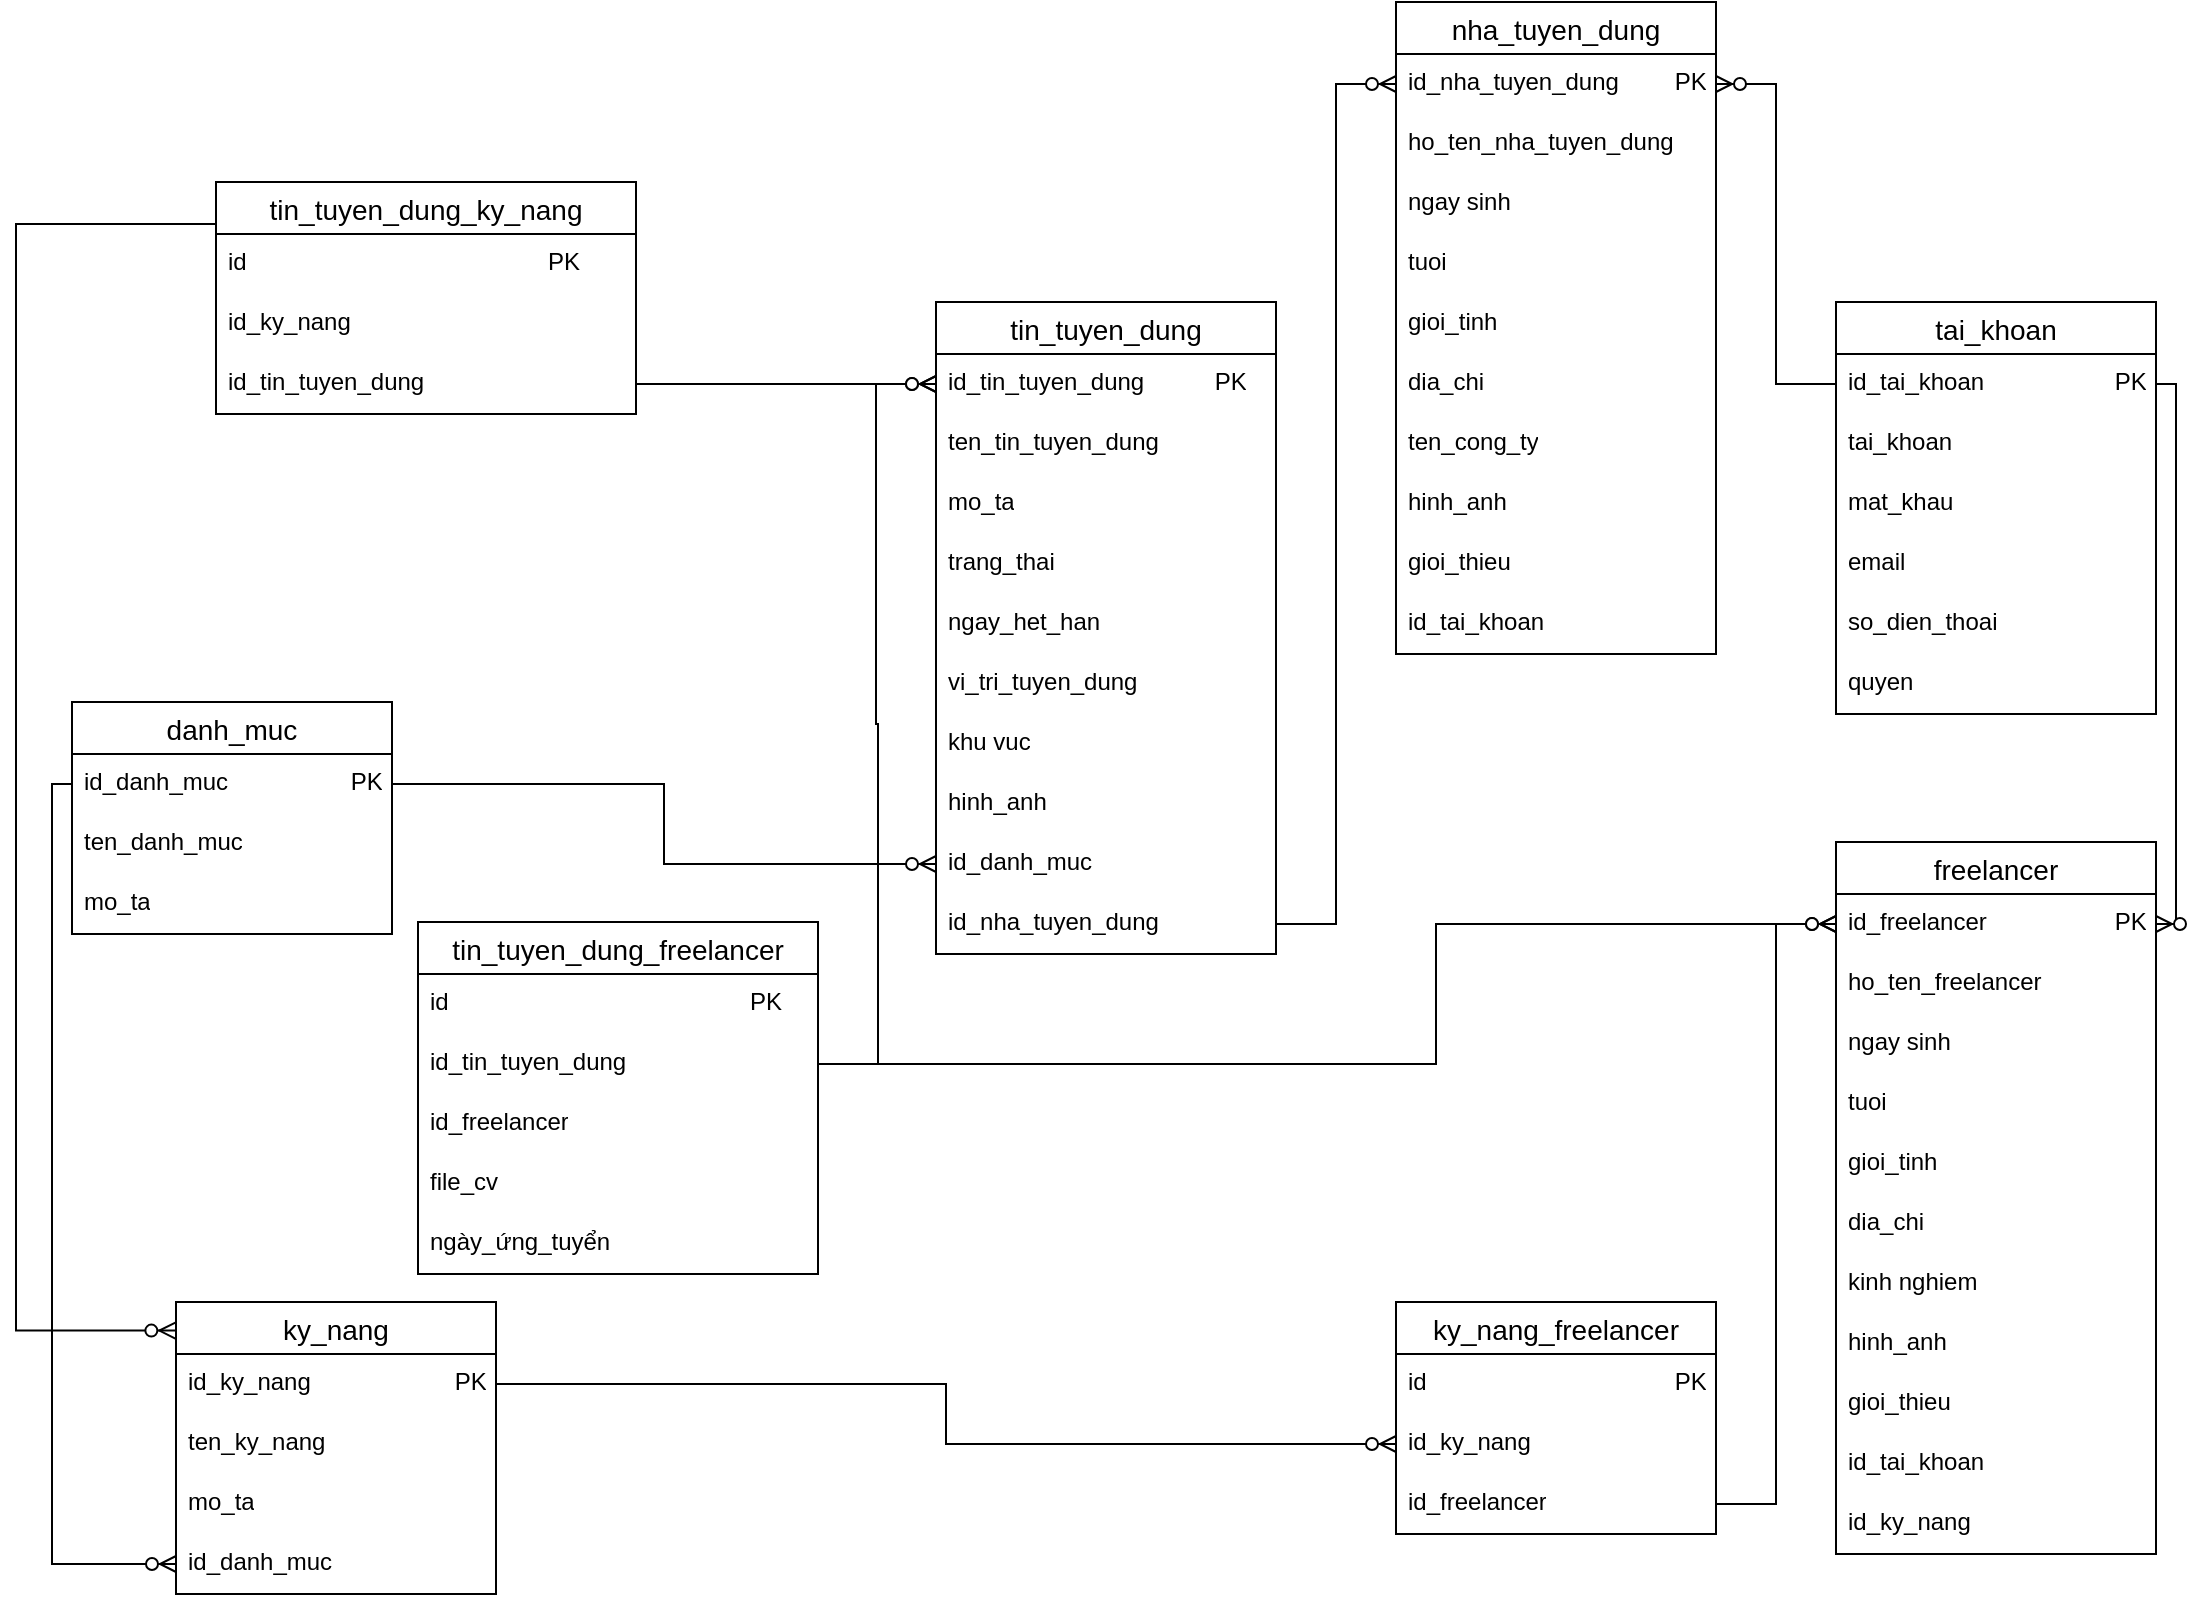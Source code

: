 <mxfile version="26.0.4">
  <diagram name="Page-1" id="NDBPsW5pByL4LzsLE-74">
    <mxGraphModel dx="2987" dy="2042" grid="1" gridSize="10" guides="1" tooltips="1" connect="1" arrows="1" fold="1" page="1" pageScale="1" pageWidth="850" pageHeight="1100" math="0" shadow="0">
      <root>
        <mxCell id="0" />
        <mxCell id="1" parent="0" />
        <mxCell id="qe5GXPk7MnYBRd6vi9lB-18" value="tai_khoan" style="swimlane;fontStyle=0;childLayout=stackLayout;horizontal=1;startSize=26;horizontalStack=0;resizeParent=1;resizeParentMax=0;resizeLast=0;collapsible=1;marginBottom=0;align=center;fontSize=14;" vertex="1" parent="1">
          <mxGeometry x="190" y="-250" width="160" height="206" as="geometry" />
        </mxCell>
        <mxCell id="qe5GXPk7MnYBRd6vi9lB-19" value="id_tai_khoan&lt;span style=&quot;white-space: pre;&quot;&gt;&#x9;&lt;/span&gt;&lt;span style=&quot;white-space: pre;&quot;&gt;&#x9;&lt;/span&gt;&lt;span style=&quot;white-space: pre;&quot;&gt;&#x9;&lt;/span&gt;PK" style="text;strokeColor=none;fillColor=none;spacingLeft=4;spacingRight=4;overflow=hidden;rotatable=0;points=[[0,0.5],[1,0.5]];portConstraint=eastwest;fontSize=12;whiteSpace=wrap;html=1;" vertex="1" parent="qe5GXPk7MnYBRd6vi9lB-18">
          <mxGeometry y="26" width="160" height="30" as="geometry" />
        </mxCell>
        <mxCell id="qe5GXPk7MnYBRd6vi9lB-20" value="tai_khoan" style="text;strokeColor=none;fillColor=none;spacingLeft=4;spacingRight=4;overflow=hidden;rotatable=0;points=[[0,0.5],[1,0.5]];portConstraint=eastwest;fontSize=12;whiteSpace=wrap;html=1;" vertex="1" parent="qe5GXPk7MnYBRd6vi9lB-18">
          <mxGeometry y="56" width="160" height="30" as="geometry" />
        </mxCell>
        <mxCell id="qe5GXPk7MnYBRd6vi9lB-21" value="mat_khau" style="text;strokeColor=none;fillColor=none;spacingLeft=4;spacingRight=4;overflow=hidden;rotatable=0;points=[[0,0.5],[1,0.5]];portConstraint=eastwest;fontSize=12;whiteSpace=wrap;html=1;" vertex="1" parent="qe5GXPk7MnYBRd6vi9lB-18">
          <mxGeometry y="86" width="160" height="30" as="geometry" />
        </mxCell>
        <mxCell id="qe5GXPk7MnYBRd6vi9lB-22" value="email" style="text;strokeColor=none;fillColor=none;spacingLeft=4;spacingRight=4;overflow=hidden;rotatable=0;points=[[0,0.5],[1,0.5]];portConstraint=eastwest;fontSize=12;whiteSpace=wrap;html=1;" vertex="1" parent="qe5GXPk7MnYBRd6vi9lB-18">
          <mxGeometry y="116" width="160" height="30" as="geometry" />
        </mxCell>
        <mxCell id="qe5GXPk7MnYBRd6vi9lB-23" value="so_dien_thoai" style="text;strokeColor=none;fillColor=none;spacingLeft=4;spacingRight=4;overflow=hidden;rotatable=0;points=[[0,0.5],[1,0.5]];portConstraint=eastwest;fontSize=12;whiteSpace=wrap;html=1;" vertex="1" parent="qe5GXPk7MnYBRd6vi9lB-18">
          <mxGeometry y="146" width="160" height="30" as="geometry" />
        </mxCell>
        <mxCell id="qe5GXPk7MnYBRd6vi9lB-38" value="quyen" style="text;strokeColor=none;fillColor=none;spacingLeft=4;spacingRight=4;overflow=hidden;rotatable=0;points=[[0,0.5],[1,0.5]];portConstraint=eastwest;fontSize=12;whiteSpace=wrap;html=1;" vertex="1" parent="qe5GXPk7MnYBRd6vi9lB-18">
          <mxGeometry y="176" width="160" height="30" as="geometry" />
        </mxCell>
        <mxCell id="qe5GXPk7MnYBRd6vi9lB-39" value="freelancer" style="swimlane;fontStyle=0;childLayout=stackLayout;horizontal=1;startSize=26;horizontalStack=0;resizeParent=1;resizeParentMax=0;resizeLast=0;collapsible=1;marginBottom=0;align=center;fontSize=14;" vertex="1" parent="1">
          <mxGeometry x="190" y="20" width="160" height="356" as="geometry" />
        </mxCell>
        <mxCell id="qe5GXPk7MnYBRd6vi9lB-40" value="id_freelancer&lt;span style=&quot;white-space: pre;&quot;&gt;&#x9;&lt;/span&gt;&lt;span style=&quot;white-space: pre;&quot;&gt;&#x9;&lt;/span&gt;&lt;span style=&quot;white-space: pre;&quot;&gt;&#x9;&lt;/span&gt;PK" style="text;strokeColor=none;fillColor=none;spacingLeft=4;spacingRight=4;overflow=hidden;rotatable=0;points=[[0,0.5],[1,0.5]];portConstraint=eastwest;fontSize=12;whiteSpace=wrap;html=1;" vertex="1" parent="qe5GXPk7MnYBRd6vi9lB-39">
          <mxGeometry y="26" width="160" height="30" as="geometry" />
        </mxCell>
        <mxCell id="qe5GXPk7MnYBRd6vi9lB-41" value="ho_ten_freelancer" style="text;strokeColor=none;fillColor=none;spacingLeft=4;spacingRight=4;overflow=hidden;rotatable=0;points=[[0,0.5],[1,0.5]];portConstraint=eastwest;fontSize=12;whiteSpace=wrap;html=1;" vertex="1" parent="qe5GXPk7MnYBRd6vi9lB-39">
          <mxGeometry y="56" width="160" height="30" as="geometry" />
        </mxCell>
        <mxCell id="qe5GXPk7MnYBRd6vi9lB-42" value="ngay sinh" style="text;strokeColor=none;fillColor=none;spacingLeft=4;spacingRight=4;overflow=hidden;rotatable=0;points=[[0,0.5],[1,0.5]];portConstraint=eastwest;fontSize=12;whiteSpace=wrap;html=1;" vertex="1" parent="qe5GXPk7MnYBRd6vi9lB-39">
          <mxGeometry y="86" width="160" height="30" as="geometry" />
        </mxCell>
        <mxCell id="qe5GXPk7MnYBRd6vi9lB-43" value="tuoi" style="text;strokeColor=none;fillColor=none;spacingLeft=4;spacingRight=4;overflow=hidden;rotatable=0;points=[[0,0.5],[1,0.5]];portConstraint=eastwest;fontSize=12;whiteSpace=wrap;html=1;" vertex="1" parent="qe5GXPk7MnYBRd6vi9lB-39">
          <mxGeometry y="116" width="160" height="30" as="geometry" />
        </mxCell>
        <mxCell id="qe5GXPk7MnYBRd6vi9lB-49" value="gioi_tinh" style="text;strokeColor=none;fillColor=none;spacingLeft=4;spacingRight=4;overflow=hidden;rotatable=0;points=[[0,0.5],[1,0.5]];portConstraint=eastwest;fontSize=12;whiteSpace=wrap;html=1;" vertex="1" parent="qe5GXPk7MnYBRd6vi9lB-39">
          <mxGeometry y="146" width="160" height="30" as="geometry" />
        </mxCell>
        <mxCell id="qe5GXPk7MnYBRd6vi9lB-44" value="dia_chi" style="text;strokeColor=none;fillColor=none;spacingLeft=4;spacingRight=4;overflow=hidden;rotatable=0;points=[[0,0.5],[1,0.5]];portConstraint=eastwest;fontSize=12;whiteSpace=wrap;html=1;" vertex="1" parent="qe5GXPk7MnYBRd6vi9lB-39">
          <mxGeometry y="176" width="160" height="30" as="geometry" />
        </mxCell>
        <mxCell id="qe5GXPk7MnYBRd6vi9lB-46" value="kinh nghiem" style="text;strokeColor=none;fillColor=none;spacingLeft=4;spacingRight=4;overflow=hidden;rotatable=0;points=[[0,0.5],[1,0.5]];portConstraint=eastwest;fontSize=12;whiteSpace=wrap;html=1;" vertex="1" parent="qe5GXPk7MnYBRd6vi9lB-39">
          <mxGeometry y="206" width="160" height="30" as="geometry" />
        </mxCell>
        <mxCell id="qe5GXPk7MnYBRd6vi9lB-45" value="hinh_anh" style="text;strokeColor=none;fillColor=none;spacingLeft=4;spacingRight=4;overflow=hidden;rotatable=0;points=[[0,0.5],[1,0.5]];portConstraint=eastwest;fontSize=12;whiteSpace=wrap;html=1;" vertex="1" parent="qe5GXPk7MnYBRd6vi9lB-39">
          <mxGeometry y="236" width="160" height="30" as="geometry" />
        </mxCell>
        <mxCell id="qe5GXPk7MnYBRd6vi9lB-47" value="gioi_thieu" style="text;strokeColor=none;fillColor=none;spacingLeft=4;spacingRight=4;overflow=hidden;rotatable=0;points=[[0,0.5],[1,0.5]];portConstraint=eastwest;fontSize=12;whiteSpace=wrap;html=1;" vertex="1" parent="qe5GXPk7MnYBRd6vi9lB-39">
          <mxGeometry y="266" width="160" height="30" as="geometry" />
        </mxCell>
        <mxCell id="qe5GXPk7MnYBRd6vi9lB-48" value="id_tai_khoan" style="text;strokeColor=none;fillColor=none;spacingLeft=4;spacingRight=4;overflow=hidden;rotatable=0;points=[[0,0.5],[1,0.5]];portConstraint=eastwest;fontSize=12;whiteSpace=wrap;html=1;" vertex="1" parent="qe5GXPk7MnYBRd6vi9lB-39">
          <mxGeometry y="296" width="160" height="30" as="geometry" />
        </mxCell>
        <mxCell id="qe5GXPk7MnYBRd6vi9lB-50" value="id_ky_nang" style="text;strokeColor=none;fillColor=none;spacingLeft=4;spacingRight=4;overflow=hidden;rotatable=0;points=[[0,0.5],[1,0.5]];portConstraint=eastwest;fontSize=12;whiteSpace=wrap;html=1;" vertex="1" parent="qe5GXPk7MnYBRd6vi9lB-39">
          <mxGeometry y="326" width="160" height="30" as="geometry" />
        </mxCell>
        <mxCell id="qe5GXPk7MnYBRd6vi9lB-51" value="nha_tuyen_dung" style="swimlane;fontStyle=0;childLayout=stackLayout;horizontal=1;startSize=26;horizontalStack=0;resizeParent=1;resizeParentMax=0;resizeLast=0;collapsible=1;marginBottom=0;align=center;fontSize=14;" vertex="1" parent="1">
          <mxGeometry x="-30" y="-400" width="160" height="326" as="geometry" />
        </mxCell>
        <mxCell id="qe5GXPk7MnYBRd6vi9lB-52" value="id_nha_tuyen_dung&lt;span style=&quot;white-space: pre;&quot;&gt;&#x9;&lt;/span&gt;PK" style="text;strokeColor=none;fillColor=none;spacingLeft=4;spacingRight=4;overflow=hidden;rotatable=0;points=[[0,0.5],[1,0.5]];portConstraint=eastwest;fontSize=12;whiteSpace=wrap;html=1;" vertex="1" parent="qe5GXPk7MnYBRd6vi9lB-51">
          <mxGeometry y="26" width="160" height="30" as="geometry" />
        </mxCell>
        <mxCell id="qe5GXPk7MnYBRd6vi9lB-53" value="ho_ten_nha_tuyen_dung" style="text;strokeColor=none;fillColor=none;spacingLeft=4;spacingRight=4;overflow=hidden;rotatable=0;points=[[0,0.5],[1,0.5]];portConstraint=eastwest;fontSize=12;whiteSpace=wrap;html=1;" vertex="1" parent="qe5GXPk7MnYBRd6vi9lB-51">
          <mxGeometry y="56" width="160" height="30" as="geometry" />
        </mxCell>
        <mxCell id="qe5GXPk7MnYBRd6vi9lB-54" value="ngay sinh" style="text;strokeColor=none;fillColor=none;spacingLeft=4;spacingRight=4;overflow=hidden;rotatable=0;points=[[0,0.5],[1,0.5]];portConstraint=eastwest;fontSize=12;whiteSpace=wrap;html=1;" vertex="1" parent="qe5GXPk7MnYBRd6vi9lB-51">
          <mxGeometry y="86" width="160" height="30" as="geometry" />
        </mxCell>
        <mxCell id="qe5GXPk7MnYBRd6vi9lB-55" value="tuoi" style="text;strokeColor=none;fillColor=none;spacingLeft=4;spacingRight=4;overflow=hidden;rotatable=0;points=[[0,0.5],[1,0.5]];portConstraint=eastwest;fontSize=12;whiteSpace=wrap;html=1;" vertex="1" parent="qe5GXPk7MnYBRd6vi9lB-51">
          <mxGeometry y="116" width="160" height="30" as="geometry" />
        </mxCell>
        <mxCell id="qe5GXPk7MnYBRd6vi9lB-56" value="gioi_tinh" style="text;strokeColor=none;fillColor=none;spacingLeft=4;spacingRight=4;overflow=hidden;rotatable=0;points=[[0,0.5],[1,0.5]];portConstraint=eastwest;fontSize=12;whiteSpace=wrap;html=1;" vertex="1" parent="qe5GXPk7MnYBRd6vi9lB-51">
          <mxGeometry y="146" width="160" height="30" as="geometry" />
        </mxCell>
        <mxCell id="qe5GXPk7MnYBRd6vi9lB-57" value="dia_chi" style="text;strokeColor=none;fillColor=none;spacingLeft=4;spacingRight=4;overflow=hidden;rotatable=0;points=[[0,0.5],[1,0.5]];portConstraint=eastwest;fontSize=12;whiteSpace=wrap;html=1;" vertex="1" parent="qe5GXPk7MnYBRd6vi9lB-51">
          <mxGeometry y="176" width="160" height="30" as="geometry" />
        </mxCell>
        <mxCell id="qe5GXPk7MnYBRd6vi9lB-58" value="ten_cong_ty" style="text;strokeColor=none;fillColor=none;spacingLeft=4;spacingRight=4;overflow=hidden;rotatable=0;points=[[0,0.5],[1,0.5]];portConstraint=eastwest;fontSize=12;whiteSpace=wrap;html=1;" vertex="1" parent="qe5GXPk7MnYBRd6vi9lB-51">
          <mxGeometry y="206" width="160" height="30" as="geometry" />
        </mxCell>
        <mxCell id="qe5GXPk7MnYBRd6vi9lB-59" value="hinh_anh" style="text;strokeColor=none;fillColor=none;spacingLeft=4;spacingRight=4;overflow=hidden;rotatable=0;points=[[0,0.5],[1,0.5]];portConstraint=eastwest;fontSize=12;whiteSpace=wrap;html=1;" vertex="1" parent="qe5GXPk7MnYBRd6vi9lB-51">
          <mxGeometry y="236" width="160" height="30" as="geometry" />
        </mxCell>
        <mxCell id="qe5GXPk7MnYBRd6vi9lB-60" value="gioi_thieu" style="text;strokeColor=none;fillColor=none;spacingLeft=4;spacingRight=4;overflow=hidden;rotatable=0;points=[[0,0.5],[1,0.5]];portConstraint=eastwest;fontSize=12;whiteSpace=wrap;html=1;" vertex="1" parent="qe5GXPk7MnYBRd6vi9lB-51">
          <mxGeometry y="266" width="160" height="30" as="geometry" />
        </mxCell>
        <mxCell id="qe5GXPk7MnYBRd6vi9lB-61" value="id_tai_khoan" style="text;strokeColor=none;fillColor=none;spacingLeft=4;spacingRight=4;overflow=hidden;rotatable=0;points=[[0,0.5],[1,0.5]];portConstraint=eastwest;fontSize=12;whiteSpace=wrap;html=1;" vertex="1" parent="qe5GXPk7MnYBRd6vi9lB-51">
          <mxGeometry y="296" width="160" height="30" as="geometry" />
        </mxCell>
        <mxCell id="qe5GXPk7MnYBRd6vi9lB-63" value="danh_muc" style="swimlane;fontStyle=0;childLayout=stackLayout;horizontal=1;startSize=26;horizontalStack=0;resizeParent=1;resizeParentMax=0;resizeLast=0;collapsible=1;marginBottom=0;align=center;fontSize=14;" vertex="1" parent="1">
          <mxGeometry x="-692" y="-50" width="160" height="116" as="geometry" />
        </mxCell>
        <mxCell id="qe5GXPk7MnYBRd6vi9lB-64" value="id_danh_muc&lt;span style=&quot;white-space: pre;&quot;&gt;&#x9;&lt;/span&gt;&lt;span style=&quot;white-space: pre;&quot;&gt;&#x9;&lt;/span&gt;&lt;span style=&quot;white-space: pre;&quot;&gt;&#x9;&lt;/span&gt;PK" style="text;strokeColor=none;fillColor=none;spacingLeft=4;spacingRight=4;overflow=hidden;rotatable=0;points=[[0,0.5],[1,0.5]];portConstraint=eastwest;fontSize=12;whiteSpace=wrap;html=1;" vertex="1" parent="qe5GXPk7MnYBRd6vi9lB-63">
          <mxGeometry y="26" width="160" height="30" as="geometry" />
        </mxCell>
        <mxCell id="qe5GXPk7MnYBRd6vi9lB-65" value="ten_danh_muc" style="text;strokeColor=none;fillColor=none;spacingLeft=4;spacingRight=4;overflow=hidden;rotatable=0;points=[[0,0.5],[1,0.5]];portConstraint=eastwest;fontSize=12;whiteSpace=wrap;html=1;" vertex="1" parent="qe5GXPk7MnYBRd6vi9lB-63">
          <mxGeometry y="56" width="160" height="30" as="geometry" />
        </mxCell>
        <mxCell id="qe5GXPk7MnYBRd6vi9lB-66" value="mo_ta" style="text;strokeColor=none;fillColor=none;spacingLeft=4;spacingRight=4;overflow=hidden;rotatable=0;points=[[0,0.5],[1,0.5]];portConstraint=eastwest;fontSize=12;whiteSpace=wrap;html=1;" vertex="1" parent="qe5GXPk7MnYBRd6vi9lB-63">
          <mxGeometry y="86" width="160" height="30" as="geometry" />
        </mxCell>
        <mxCell id="qe5GXPk7MnYBRd6vi9lB-70" value="ky_nang" style="swimlane;fontStyle=0;childLayout=stackLayout;horizontal=1;startSize=26;horizontalStack=0;resizeParent=1;resizeParentMax=0;resizeLast=0;collapsible=1;marginBottom=0;align=center;fontSize=14;" vertex="1" parent="1">
          <mxGeometry x="-640" y="250" width="160" height="146" as="geometry" />
        </mxCell>
        <mxCell id="qe5GXPk7MnYBRd6vi9lB-71" value="id_ky_nang&lt;span style=&quot;white-space: pre;&quot;&gt;&#x9;&lt;/span&gt;&lt;span style=&quot;white-space: pre;&quot;&gt;&#x9;&lt;/span&gt;&lt;span style=&quot;white-space: pre;&quot;&gt;&#x9;&lt;/span&gt;PK" style="text;strokeColor=none;fillColor=none;spacingLeft=4;spacingRight=4;overflow=hidden;rotatable=0;points=[[0,0.5],[1,0.5]];portConstraint=eastwest;fontSize=12;whiteSpace=wrap;html=1;" vertex="1" parent="qe5GXPk7MnYBRd6vi9lB-70">
          <mxGeometry y="26" width="160" height="30" as="geometry" />
        </mxCell>
        <mxCell id="qe5GXPk7MnYBRd6vi9lB-72" value="ten_ky_nang" style="text;strokeColor=none;fillColor=none;spacingLeft=4;spacingRight=4;overflow=hidden;rotatable=0;points=[[0,0.5],[1,0.5]];portConstraint=eastwest;fontSize=12;whiteSpace=wrap;html=1;" vertex="1" parent="qe5GXPk7MnYBRd6vi9lB-70">
          <mxGeometry y="56" width="160" height="30" as="geometry" />
        </mxCell>
        <mxCell id="qe5GXPk7MnYBRd6vi9lB-73" value="mo_ta" style="text;strokeColor=none;fillColor=none;spacingLeft=4;spacingRight=4;overflow=hidden;rotatable=0;points=[[0,0.5],[1,0.5]];portConstraint=eastwest;fontSize=12;whiteSpace=wrap;html=1;" vertex="1" parent="qe5GXPk7MnYBRd6vi9lB-70">
          <mxGeometry y="86" width="160" height="30" as="geometry" />
        </mxCell>
        <mxCell id="qe5GXPk7MnYBRd6vi9lB-74" value="id_danh_muc" style="text;strokeColor=none;fillColor=none;spacingLeft=4;spacingRight=4;overflow=hidden;rotatable=0;points=[[0,0.5],[1,0.5]];portConstraint=eastwest;fontSize=12;whiteSpace=wrap;html=1;" vertex="1" parent="qe5GXPk7MnYBRd6vi9lB-70">
          <mxGeometry y="116" width="160" height="30" as="geometry" />
        </mxCell>
        <mxCell id="qe5GXPk7MnYBRd6vi9lB-75" value="tin_tuyen_dung_ky_nang" style="swimlane;fontStyle=0;childLayout=stackLayout;horizontal=1;startSize=26;horizontalStack=0;resizeParent=1;resizeParentMax=0;resizeLast=0;collapsible=1;marginBottom=0;align=center;fontSize=14;" vertex="1" parent="1">
          <mxGeometry x="-620" y="-310" width="210" height="116" as="geometry" />
        </mxCell>
        <mxCell id="qe5GXPk7MnYBRd6vi9lB-80" value="id&lt;span style=&quot;white-space: pre;&quot;&gt;&#x9;&lt;span style=&quot;white-space: pre;&quot;&gt;&#x9;&lt;/span&gt;&lt;/span&gt;&lt;span style=&quot;white-space: pre;&quot;&gt;&#x9;&lt;/span&gt;&lt;span style=&quot;white-space: pre;&quot;&gt;&#x9;&lt;/span&gt;&lt;span style=&quot;white-space: pre;&quot;&gt;&#x9;&lt;span style=&quot;white-space: pre;&quot;&gt;&#x9;&lt;/span&gt;&lt;/span&gt;PK" style="text;strokeColor=none;fillColor=none;spacingLeft=4;spacingRight=4;overflow=hidden;rotatable=0;points=[[0,0.5],[1,0.5]];portConstraint=eastwest;fontSize=12;whiteSpace=wrap;html=1;" vertex="1" parent="qe5GXPk7MnYBRd6vi9lB-75">
          <mxGeometry y="26" width="210" height="30" as="geometry" />
        </mxCell>
        <mxCell id="qe5GXPk7MnYBRd6vi9lB-76" value="id_ky_nang&lt;span style=&quot;white-space: pre;&quot;&gt;&#x9;&lt;/span&gt;&lt;span style=&quot;white-space: pre;&quot;&gt;&#x9;&lt;/span&gt;&lt;span style=&quot;white-space: pre;&quot;&gt;&#x9;&lt;/span&gt;" style="text;strokeColor=none;fillColor=none;spacingLeft=4;spacingRight=4;overflow=hidden;rotatable=0;points=[[0,0.5],[1,0.5]];portConstraint=eastwest;fontSize=12;whiteSpace=wrap;html=1;" vertex="1" parent="qe5GXPk7MnYBRd6vi9lB-75">
          <mxGeometry y="56" width="210" height="30" as="geometry" />
        </mxCell>
        <mxCell id="qe5GXPk7MnYBRd6vi9lB-77" value="id_tin_tuyen_dung" style="text;strokeColor=none;fillColor=none;spacingLeft=4;spacingRight=4;overflow=hidden;rotatable=0;points=[[0,0.5],[1,0.5]];portConstraint=eastwest;fontSize=12;whiteSpace=wrap;html=1;" vertex="1" parent="qe5GXPk7MnYBRd6vi9lB-75">
          <mxGeometry y="86" width="210" height="30" as="geometry" />
        </mxCell>
        <mxCell id="qe5GXPk7MnYBRd6vi9lB-81" value="ky_nang_freelancer" style="swimlane;fontStyle=0;childLayout=stackLayout;horizontal=1;startSize=26;horizontalStack=0;resizeParent=1;resizeParentMax=0;resizeLast=0;collapsible=1;marginBottom=0;align=center;fontSize=14;" vertex="1" parent="1">
          <mxGeometry x="-30" y="250" width="160" height="116" as="geometry" />
        </mxCell>
        <mxCell id="qe5GXPk7MnYBRd6vi9lB-82" value="id&lt;span style=&quot;white-space: pre;&quot;&gt;&#x9;&lt;span style=&quot;white-space: pre;&quot;&gt;&#x9;&lt;/span&gt;&lt;/span&gt;&lt;span style=&quot;white-space: pre;&quot;&gt;&#x9;&lt;/span&gt;&lt;span style=&quot;white-space: pre;&quot;&gt;&#x9;&lt;/span&gt;&lt;span style=&quot;white-space: pre;&quot;&gt;&#x9;&lt;/span&gt;PK" style="text;strokeColor=none;fillColor=none;spacingLeft=4;spacingRight=4;overflow=hidden;rotatable=0;points=[[0,0.5],[1,0.5]];portConstraint=eastwest;fontSize=12;whiteSpace=wrap;html=1;" vertex="1" parent="qe5GXPk7MnYBRd6vi9lB-81">
          <mxGeometry y="26" width="160" height="30" as="geometry" />
        </mxCell>
        <mxCell id="qe5GXPk7MnYBRd6vi9lB-83" value="id_ky_nang&lt;span style=&quot;white-space: pre;&quot;&gt;&#x9;&lt;/span&gt;&lt;span style=&quot;white-space: pre;&quot;&gt;&#x9;&lt;/span&gt;&lt;span style=&quot;white-space: pre;&quot;&gt;&#x9;&lt;/span&gt;" style="text;strokeColor=none;fillColor=none;spacingLeft=4;spacingRight=4;overflow=hidden;rotatable=0;points=[[0,0.5],[1,0.5]];portConstraint=eastwest;fontSize=12;whiteSpace=wrap;html=1;" vertex="1" parent="qe5GXPk7MnYBRd6vi9lB-81">
          <mxGeometry y="56" width="160" height="30" as="geometry" />
        </mxCell>
        <mxCell id="qe5GXPk7MnYBRd6vi9lB-84" value="id_freelancer" style="text;strokeColor=none;fillColor=none;spacingLeft=4;spacingRight=4;overflow=hidden;rotatable=0;points=[[0,0.5],[1,0.5]];portConstraint=eastwest;fontSize=12;whiteSpace=wrap;html=1;" vertex="1" parent="qe5GXPk7MnYBRd6vi9lB-81">
          <mxGeometry y="86" width="160" height="30" as="geometry" />
        </mxCell>
        <mxCell id="qe5GXPk7MnYBRd6vi9lB-85" value="tin_tuyen_dung_freelancer" style="swimlane;fontStyle=0;childLayout=stackLayout;horizontal=1;startSize=26;horizontalStack=0;resizeParent=1;resizeParentMax=0;resizeLast=0;collapsible=1;marginBottom=0;align=center;fontSize=14;" vertex="1" parent="1">
          <mxGeometry x="-519" y="60" width="200" height="176" as="geometry" />
        </mxCell>
        <mxCell id="qe5GXPk7MnYBRd6vi9lB-86" value="id&lt;span style=&quot;white-space: pre;&quot;&gt;&#x9;&lt;span style=&quot;white-space: pre;&quot;&gt;&#x9;&lt;/span&gt;&lt;/span&gt;&lt;span style=&quot;white-space: pre;&quot;&gt;&#x9;&lt;/span&gt;&lt;span style=&quot;white-space: pre;&quot;&gt;&#x9;&lt;/span&gt;&lt;span style=&quot;white-space: pre;&quot;&gt;&#x9;&lt;span style=&quot;white-space: pre;&quot;&gt;&#x9;&lt;/span&gt;&lt;/span&gt;PK" style="text;strokeColor=none;fillColor=none;spacingLeft=4;spacingRight=4;overflow=hidden;rotatable=0;points=[[0,0.5],[1,0.5]];portConstraint=eastwest;fontSize=12;whiteSpace=wrap;html=1;" vertex="1" parent="qe5GXPk7MnYBRd6vi9lB-85">
          <mxGeometry y="26" width="200" height="30" as="geometry" />
        </mxCell>
        <mxCell id="qe5GXPk7MnYBRd6vi9lB-87" value="id_tin_tuyen_dung" style="text;strokeColor=none;fillColor=none;spacingLeft=4;spacingRight=4;overflow=hidden;rotatable=0;points=[[0,0.5],[1,0.5]];portConstraint=eastwest;fontSize=12;whiteSpace=wrap;html=1;" vertex="1" parent="qe5GXPk7MnYBRd6vi9lB-85">
          <mxGeometry y="56" width="200" height="30" as="geometry" />
        </mxCell>
        <mxCell id="qe5GXPk7MnYBRd6vi9lB-91" value="id_freelancer" style="text;strokeColor=none;fillColor=none;spacingLeft=4;spacingRight=4;overflow=hidden;rotatable=0;points=[[0,0.5],[1,0.5]];portConstraint=eastwest;fontSize=12;whiteSpace=wrap;html=1;" vertex="1" parent="qe5GXPk7MnYBRd6vi9lB-85">
          <mxGeometry y="86" width="200" height="30" as="geometry" />
        </mxCell>
        <mxCell id="qe5GXPk7MnYBRd6vi9lB-90" value="file_cv" style="text;strokeColor=none;fillColor=none;spacingLeft=4;spacingRight=4;overflow=hidden;rotatable=0;points=[[0,0.5],[1,0.5]];portConstraint=eastwest;fontSize=12;whiteSpace=wrap;html=1;" vertex="1" parent="qe5GXPk7MnYBRd6vi9lB-85">
          <mxGeometry y="116" width="200" height="30" as="geometry" />
        </mxCell>
        <mxCell id="qe5GXPk7MnYBRd6vi9lB-88" value="ngày_ứng_tuyển" style="text;strokeColor=none;fillColor=none;spacingLeft=4;spacingRight=4;overflow=hidden;rotatable=0;points=[[0,0.5],[1,0.5]];portConstraint=eastwest;fontSize=12;whiteSpace=wrap;html=1;" vertex="1" parent="qe5GXPk7MnYBRd6vi9lB-85">
          <mxGeometry y="146" width="200" height="30" as="geometry" />
        </mxCell>
        <mxCell id="qe5GXPk7MnYBRd6vi9lB-92" value="tin_tuyen_dung" style="swimlane;fontStyle=0;childLayout=stackLayout;horizontal=1;startSize=26;horizontalStack=0;resizeParent=1;resizeParentMax=0;resizeLast=0;collapsible=1;marginBottom=0;align=center;fontSize=14;" vertex="1" parent="1">
          <mxGeometry x="-260" y="-250" width="170" height="326" as="geometry" />
        </mxCell>
        <mxCell id="qe5GXPk7MnYBRd6vi9lB-93" value="id_tin_tuyen_dung&lt;span style=&quot;white-space: pre;&quot;&gt;&#x9;&lt;/span&gt;&lt;span style=&quot;white-space: pre;&quot;&gt;&#x9;&lt;/span&gt;PK" style="text;strokeColor=none;fillColor=none;spacingLeft=4;spacingRight=4;overflow=hidden;rotatable=0;points=[[0,0.5],[1,0.5]];portConstraint=eastwest;fontSize=12;whiteSpace=wrap;html=1;" vertex="1" parent="qe5GXPk7MnYBRd6vi9lB-92">
          <mxGeometry y="26" width="170" height="30" as="geometry" />
        </mxCell>
        <mxCell id="qe5GXPk7MnYBRd6vi9lB-94" value="ten_tin_tuyen_dung" style="text;strokeColor=none;fillColor=none;spacingLeft=4;spacingRight=4;overflow=hidden;rotatable=0;points=[[0,0.5],[1,0.5]];portConstraint=eastwest;fontSize=12;whiteSpace=wrap;html=1;" vertex="1" parent="qe5GXPk7MnYBRd6vi9lB-92">
          <mxGeometry y="56" width="170" height="30" as="geometry" />
        </mxCell>
        <mxCell id="qe5GXPk7MnYBRd6vi9lB-95" value="mo_ta" style="text;strokeColor=none;fillColor=none;spacingLeft=4;spacingRight=4;overflow=hidden;rotatable=0;points=[[0,0.5],[1,0.5]];portConstraint=eastwest;fontSize=12;whiteSpace=wrap;html=1;" vertex="1" parent="qe5GXPk7MnYBRd6vi9lB-92">
          <mxGeometry y="86" width="170" height="30" as="geometry" />
        </mxCell>
        <mxCell id="qe5GXPk7MnYBRd6vi9lB-96" value="trang_thai" style="text;strokeColor=none;fillColor=none;spacingLeft=4;spacingRight=4;overflow=hidden;rotatable=0;points=[[0,0.5],[1,0.5]];portConstraint=eastwest;fontSize=12;whiteSpace=wrap;html=1;" vertex="1" parent="qe5GXPk7MnYBRd6vi9lB-92">
          <mxGeometry y="116" width="170" height="30" as="geometry" />
        </mxCell>
        <mxCell id="qe5GXPk7MnYBRd6vi9lB-97" value="ngay_het_han" style="text;strokeColor=none;fillColor=none;spacingLeft=4;spacingRight=4;overflow=hidden;rotatable=0;points=[[0,0.5],[1,0.5]];portConstraint=eastwest;fontSize=12;whiteSpace=wrap;html=1;" vertex="1" parent="qe5GXPk7MnYBRd6vi9lB-92">
          <mxGeometry y="146" width="170" height="30" as="geometry" />
        </mxCell>
        <mxCell id="qe5GXPk7MnYBRd6vi9lB-98" value="vi_tri_tuyen_dung" style="text;strokeColor=none;fillColor=none;spacingLeft=4;spacingRight=4;overflow=hidden;rotatable=0;points=[[0,0.5],[1,0.5]];portConstraint=eastwest;fontSize=12;whiteSpace=wrap;html=1;" vertex="1" parent="qe5GXPk7MnYBRd6vi9lB-92">
          <mxGeometry y="176" width="170" height="30" as="geometry" />
        </mxCell>
        <mxCell id="qe5GXPk7MnYBRd6vi9lB-101" value="khu vuc" style="text;strokeColor=none;fillColor=none;spacingLeft=4;spacingRight=4;overflow=hidden;rotatable=0;points=[[0,0.5],[1,0.5]];portConstraint=eastwest;fontSize=12;whiteSpace=wrap;html=1;" vertex="1" parent="qe5GXPk7MnYBRd6vi9lB-92">
          <mxGeometry y="206" width="170" height="30" as="geometry" />
        </mxCell>
        <mxCell id="qe5GXPk7MnYBRd6vi9lB-99" value="hinh_anh" style="text;strokeColor=none;fillColor=none;spacingLeft=4;spacingRight=4;overflow=hidden;rotatable=0;points=[[0,0.5],[1,0.5]];portConstraint=eastwest;fontSize=12;whiteSpace=wrap;html=1;" vertex="1" parent="qe5GXPk7MnYBRd6vi9lB-92">
          <mxGeometry y="236" width="170" height="30" as="geometry" />
        </mxCell>
        <mxCell id="qe5GXPk7MnYBRd6vi9lB-100" value="id_danh_muc" style="text;strokeColor=none;fillColor=none;spacingLeft=4;spacingRight=4;overflow=hidden;rotatable=0;points=[[0,0.5],[1,0.5]];portConstraint=eastwest;fontSize=12;whiteSpace=wrap;html=1;" vertex="1" parent="qe5GXPk7MnYBRd6vi9lB-92">
          <mxGeometry y="266" width="170" height="30" as="geometry" />
        </mxCell>
        <mxCell id="qe5GXPk7MnYBRd6vi9lB-102" value="id_nha_tuyen_dung" style="text;strokeColor=none;fillColor=none;spacingLeft=4;spacingRight=4;overflow=hidden;rotatable=0;points=[[0,0.5],[1,0.5]];portConstraint=eastwest;fontSize=12;whiteSpace=wrap;html=1;" vertex="1" parent="qe5GXPk7MnYBRd6vi9lB-92">
          <mxGeometry y="296" width="170" height="30" as="geometry" />
        </mxCell>
        <mxCell id="qe5GXPk7MnYBRd6vi9lB-107" value="" style="fontSize=12;html=1;endArrow=ERzeroToMany;endFill=1;rounded=0;entryX=0;entryY=0.5;entryDx=0;entryDy=0;edgeStyle=orthogonalEdgeStyle;exitX=0;exitY=0.5;exitDx=0;exitDy=0;" edge="1" parent="1" source="qe5GXPk7MnYBRd6vi9lB-64" target="qe5GXPk7MnYBRd6vi9lB-74">
          <mxGeometry width="100" height="100" relative="1" as="geometry">
            <mxPoint x="-960" as="sourcePoint" />
            <mxPoint x="-910" y="-330" as="targetPoint" />
          </mxGeometry>
        </mxCell>
        <mxCell id="qe5GXPk7MnYBRd6vi9lB-108" value="" style="edgeStyle=entityRelationEdgeStyle;fontSize=12;html=1;endArrow=ERzeroToMany;endFill=1;rounded=0;exitX=0;exitY=0.5;exitDx=0;exitDy=0;entryX=1;entryY=0.5;entryDx=0;entryDy=0;" edge="1" parent="1" source="qe5GXPk7MnYBRd6vi9lB-19" target="qe5GXPk7MnYBRd6vi9lB-52">
          <mxGeometry width="100" height="100" relative="1" as="geometry">
            <mxPoint x="450" y="130" as="sourcePoint" />
            <mxPoint x="550" y="30" as="targetPoint" />
          </mxGeometry>
        </mxCell>
        <mxCell id="qe5GXPk7MnYBRd6vi9lB-109" value="" style="fontSize=12;html=1;endArrow=ERzeroToMany;endFill=1;rounded=0;exitX=1;exitY=0.5;exitDx=0;exitDy=0;entryX=1;entryY=0.5;entryDx=0;entryDy=0;edgeStyle=orthogonalEdgeStyle;" edge="1" parent="1" source="qe5GXPk7MnYBRd6vi9lB-19" target="qe5GXPk7MnYBRd6vi9lB-40">
          <mxGeometry width="100" height="100" relative="1" as="geometry">
            <mxPoint x="210" y="80" as="sourcePoint" />
            <mxPoint x="310" y="-20" as="targetPoint" />
          </mxGeometry>
        </mxCell>
        <mxCell id="qe5GXPk7MnYBRd6vi9lB-110" value="" style="edgeStyle=entityRelationEdgeStyle;fontSize=12;html=1;endArrow=ERzeroToMany;endFill=1;rounded=0;exitX=1;exitY=0.5;exitDx=0;exitDy=0;entryX=0;entryY=0.5;entryDx=0;entryDy=0;" edge="1" parent="1" source="qe5GXPk7MnYBRd6vi9lB-84" target="qe5GXPk7MnYBRd6vi9lB-40">
          <mxGeometry width="100" height="100" relative="1" as="geometry">
            <mxPoint x="10" y="130" as="sourcePoint" />
            <mxPoint x="110" y="30" as="targetPoint" />
          </mxGeometry>
        </mxCell>
        <mxCell id="qe5GXPk7MnYBRd6vi9lB-111" value="" style="edgeStyle=entityRelationEdgeStyle;fontSize=12;html=1;endArrow=ERzeroToMany;endFill=1;rounded=0;exitX=1;exitY=0.5;exitDx=0;exitDy=0;entryX=0;entryY=0.5;entryDx=0;entryDy=0;" edge="1" parent="1" source="qe5GXPk7MnYBRd6vi9lB-87" target="qe5GXPk7MnYBRd6vi9lB-93">
          <mxGeometry width="100" height="100" relative="1" as="geometry">
            <mxPoint x="-350" y="160" as="sourcePoint" />
            <mxPoint x="-250" y="60" as="targetPoint" />
          </mxGeometry>
        </mxCell>
        <mxCell id="qe5GXPk7MnYBRd6vi9lB-114" value="" style="fontSize=12;html=1;endArrow=ERzeroToMany;endFill=1;rounded=0;exitX=1;exitY=0.5;exitDx=0;exitDy=0;entryX=0;entryY=0.5;entryDx=0;entryDy=0;edgeStyle=orthogonalEdgeStyle;" edge="1" parent="1" source="qe5GXPk7MnYBRd6vi9lB-91" target="qe5GXPk7MnYBRd6vi9lB-40">
          <mxGeometry width="100" height="100" relative="1" as="geometry">
            <mxPoint x="-360" y="121" as="sourcePoint" />
            <mxPoint x="-250" y="-199" as="targetPoint" />
            <Array as="points">
              <mxPoint x="-10" y="131" />
              <mxPoint x="-10" y="61" />
            </Array>
          </mxGeometry>
        </mxCell>
        <mxCell id="qe5GXPk7MnYBRd6vi9lB-115" value="" style="edgeStyle=entityRelationEdgeStyle;fontSize=12;html=1;endArrow=ERzeroToMany;endFill=1;rounded=0;exitX=1;exitY=0.5;exitDx=0;exitDy=0;entryX=0;entryY=0.5;entryDx=0;entryDy=0;" edge="1" parent="1" source="qe5GXPk7MnYBRd6vi9lB-102" target="qe5GXPk7MnYBRd6vi9lB-52">
          <mxGeometry width="100" height="100" relative="1" as="geometry">
            <mxPoint x="-310" y="251" as="sourcePoint" />
            <mxPoint x="-250" y="-199" as="targetPoint" />
          </mxGeometry>
        </mxCell>
        <mxCell id="qe5GXPk7MnYBRd6vi9lB-119" value="" style="fontSize=12;html=1;endArrow=ERzeroToMany;endFill=1;rounded=0;entryX=0;entryY=0.5;entryDx=0;entryDy=0;edgeStyle=orthogonalEdgeStyle;exitX=1;exitY=0.5;exitDx=0;exitDy=0;" edge="1" parent="1" source="qe5GXPk7MnYBRd6vi9lB-71" target="qe5GXPk7MnYBRd6vi9lB-83">
          <mxGeometry width="100" height="100" relative="1" as="geometry">
            <mxPoint x="-670" y="1" as="sourcePoint" />
            <mxPoint x="-630" y="391" as="targetPoint" />
          </mxGeometry>
        </mxCell>
        <mxCell id="qe5GXPk7MnYBRd6vi9lB-120" value="" style="fontSize=12;html=1;endArrow=ERzeroToMany;endFill=1;rounded=0;entryX=-0.002;entryY=0.098;entryDx=0;entryDy=0;edgeStyle=orthogonalEdgeStyle;exitX=0;exitY=0.5;exitDx=0;exitDy=0;entryPerimeter=0;" edge="1" parent="1" source="qe5GXPk7MnYBRd6vi9lB-76" target="qe5GXPk7MnYBRd6vi9lB-70">
          <mxGeometry width="100" height="100" relative="1" as="geometry">
            <mxPoint x="-670" y="1" as="sourcePoint" />
            <mxPoint x="-630" y="391" as="targetPoint" />
            <Array as="points">
              <mxPoint x="-720" y="-289" />
              <mxPoint x="-720" y="264" />
            </Array>
          </mxGeometry>
        </mxCell>
        <mxCell id="qe5GXPk7MnYBRd6vi9lB-123" value="" style="fontSize=12;html=1;endArrow=ERzeroToMany;endFill=1;rounded=0;exitX=1;exitY=0.5;exitDx=0;exitDy=0;entryX=0;entryY=0.5;entryDx=0;entryDy=0;" edge="1" parent="1" source="qe5GXPk7MnYBRd6vi9lB-77" target="qe5GXPk7MnYBRd6vi9lB-93">
          <mxGeometry width="100" height="100" relative="1" as="geometry">
            <mxPoint x="-290" as="sourcePoint" />
            <mxPoint x="-190" y="-100" as="targetPoint" />
          </mxGeometry>
        </mxCell>
        <mxCell id="qe5GXPk7MnYBRd6vi9lB-124" value="" style="fontSize=12;html=1;endArrow=ERzeroToMany;endFill=1;rounded=0;exitX=1;exitY=0.5;exitDx=0;exitDy=0;entryX=0;entryY=0.5;entryDx=0;entryDy=0;edgeStyle=orthogonalEdgeStyle;" edge="1" parent="1" source="qe5GXPk7MnYBRd6vi9lB-64" target="qe5GXPk7MnYBRd6vi9lB-100">
          <mxGeometry width="100" height="100" relative="1" as="geometry">
            <mxPoint x="-290" as="sourcePoint" />
            <mxPoint x="-190" y="-100" as="targetPoint" />
          </mxGeometry>
        </mxCell>
      </root>
    </mxGraphModel>
  </diagram>
</mxfile>
